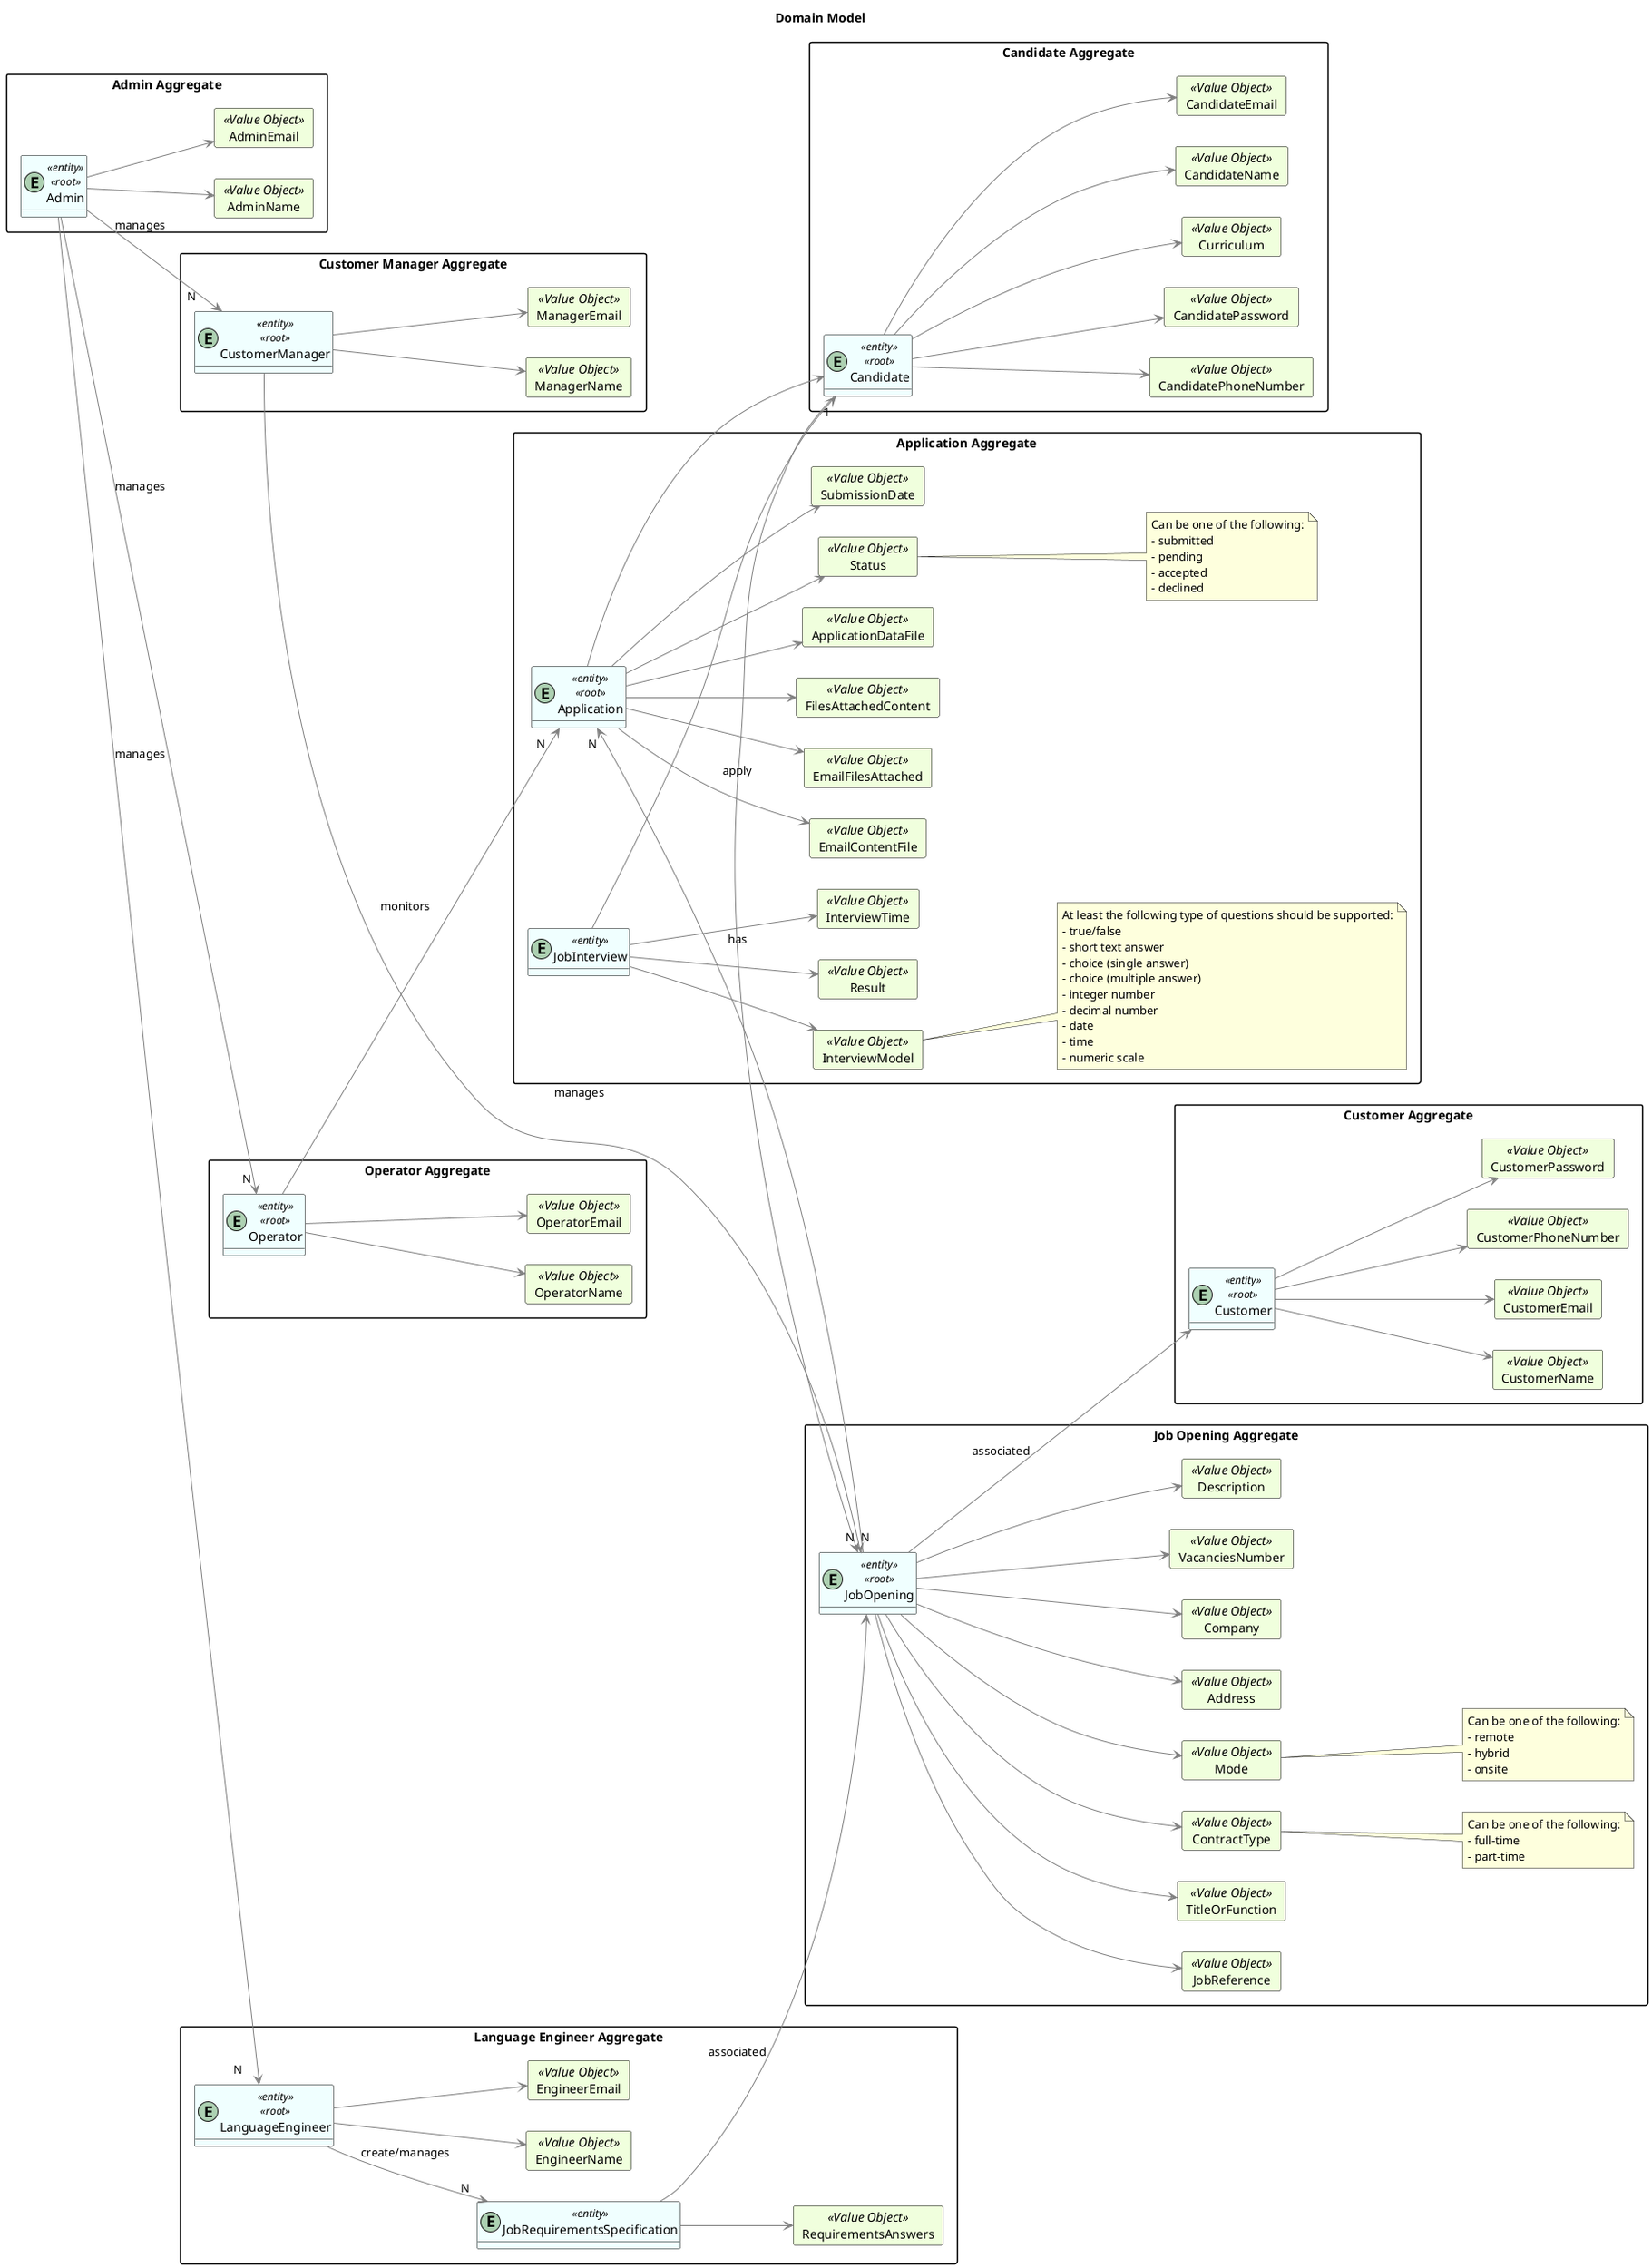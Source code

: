 @startuml
hide methods
left to right direction
'skinparam linetype ortho

Title "Domain Model"

skinparam class {
    LifeLineBorderColor DarkBlue
    LifeLineBackgroundColor APPLICATION
    BackgroundColor #F0FFFF
    ArrowColor grey
    BorderColor black
}

skinparam packageStyle rectangle

skinparam card {
    LifeLineBorderColor Green
    LifeLineBackgroundColor APPLICATION
    BackgroundColor #F0FFDD
    ArrowColor DarkGrey
    BorderColor Black
}

package "Admin Aggregate" {
entity Admin <<entity>><<root>>

    card AdminName <<Value Object>> {
    }
    card AdminEmail <<Value Object>> {
    }

        Admin --> AdminEmail
        Admin --> AdminName
}

package "Customer Manager Aggregate"{
entity CustomerManager <<entity>><<root>>

    card ManagerName <<Value Object>> {
    }
    card ManagerEmail <<Value Object>> {
    }

        CustomerManager --> ManagerName
        CustomerManager --> ManagerEmail

}

package "Customer Aggregate"{
entity Customer <<entity>><<root>>

    card CustomerName <<Value Object>> {
    }
    card CustomerEmail <<Value Object>> {
    }
    card CustomerPhoneNumber <<Value Object>> {
    }
    card CustomerPassword <<Value Object>> {
    }

        Customer --> CustomerEmail
        Customer --> CustomerName
        Customer --> CustomerPhoneNumber
        Customer --> CustomerPassword
}

package "Operator Aggregate"{
entity Operator <<entity>><<root>>

    card OperatorName <<Value Object>> {
    }
    card OperatorEmail <<Value Object>> {
    }

        Operator --> OperatorEmail
        Operator --> OperatorName

}

package "Candidate Aggregate"{
entity Candidate <<entity>><<root>>

    card CandidateName <<Value Object>> {
    }
    card CandidateEmail <<Value Object>> {
    }
    card CandidatePhoneNumber <<Value Object>> {
    }
    card CandidatePassword <<Value Object>> {
    }
    card Curriculum <<Value Object>> {
    }

        Candidate --> CandidateEmail
        Candidate --> CandidateName
        Candidate --> CandidatePhoneNumber
        Candidate --> CandidatePassword
        Candidate --> Curriculum

}

package "Language Engineer Aggregate"{
entity LanguageEngineer <<entity>><<root>>

    card EngineerName <<Value Object>> {
    }
    card EngineerEmail <<Value Object>> {
    }

        LanguageEngineer --> EngineerEmail
        LanguageEngineer --> EngineerName

entity JobRequirementsSpecification <<entity>>

    card RequirementsAnswers <<Value Object>>{
    }

        JobRequirementsSpecification --> RequirementsAnswers

}

package "Job Opening Aggregate"{
entity JobOpening <<entity>><<root>>

    card JobReference <<Value Object>> {
    }
    card TitleOrFunction <<Value Object>> {
    }
    card ContractType <<Value Object>> {
    }
    card Mode <<Value Object>> {
    }
    card Address <<Value Object>> {
    }
    card Company <<Value Object>> {
    }
    card VacanciesNumber <<Value Object>> {
    }
    card Description <<Value Object>> {
    }

    JobOpening --> JobReference
    JobOpening --> TitleOrFunction
    JobOpening --> ContractType
    JobOpening --> Mode
    JobOpening --> Address
    JobOpening --> Company
    JobOpening --> VacanciesNumber
    JobOpening --> Description

    note right of ContractType
        Can be one of the following:
        - full-time
        - part-time
    end note

    note right of Mode
         Can be one of the following:
         - remote
         - hybrid
         - onsite
    end note
}

package "Application Aggregate"{
entity Application <<entity>><<root>>

    card EmailContentFile <<Value Object>> {
    }
    card EmailFilesAttached <<Value Object>>{
    }
    card FilesAttachedContent <<Value Object>>{
    }
    card ApplicationDataFile <<Value Object>>{
    }
    card Status <<Value Object>>{
    }
    card SubmissionDate <<Value Object>>{
    }

    Application --> EmailContentFile
    Application --> EmailFilesAttached
    Application --> FilesAttachedContent
    Application --> ApplicationDataFile
    Application --> Status
    Application --> SubmissionDate

    note right of Status
        Can be one of the following:
        - submitted
        - pending
        - accepted
        - declined
    end note

    entity JobInterview <<entity>>

        card InterviewModel <<Value Object>> {
        }
        card Result <<Value Object>> {
        }
        card InterviewTime <<Value Object>> {
        }

        JobInterview --> InterviewModel
        JobInterview --> Result
        JobInterview --> InterviewTime

    note right of InterviewModel
        At least the following type of questions should be supported:
        - true/false
        - short text answer
        - choice (single answer)
        - choice (multiple answer)
        - integer number
        - decimal number
        - date
        - time
        - numeric scale
    end note
}

    CustomerManager --> "N " JobOpening : manages

    JobOpening --> "N " Application : has
    JobOpening --> Customer : associated

    Application --> Candidate

    JobInterview --> "1" Candidate

    Admin --> "N " Operator : manages
    Admin --> "N     " CustomerManager : manages
    Admin --> "N     " LanguageEngineer : manages

    Candidate --> "  N" JobOpening : apply

    Operator --> "N   " Application : monitors

    LanguageEngineer --> "N" JobRequirementsSpecification : create/manages

    JobRequirementsSpecification --> JobOpening : associated

@enduml